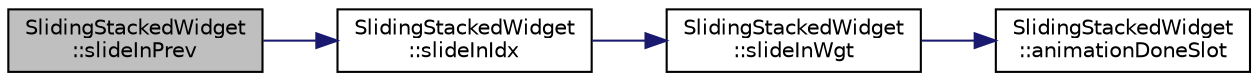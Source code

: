 digraph "SlidingStackedWidget::slideInPrev"
{
 // INTERACTIVE_SVG=YES
  bgcolor="transparent";
  edge [fontname="Helvetica",fontsize="10",labelfontname="Helvetica",labelfontsize="10"];
  node [fontname="Helvetica",fontsize="10",shape=record];
  rankdir="LR";
  Node1 [label="SlidingStackedWidget\l::slideInPrev",height=0.2,width=0.4,color="black", fillcolor="grey75", style="filled", fontcolor="black"];
  Node1 -> Node2 [color="midnightblue",fontsize="10",style="solid",fontname="Helvetica"];
  Node2 [label="SlidingStackedWidget\l::slideInIdx",height=0.2,width=0.4,color="black",URL="$class_sliding_stacked_widget.html#aabd161d7cf704e4037ade499e8b46636"];
  Node2 -> Node3 [color="midnightblue",fontsize="10",style="solid",fontname="Helvetica"];
  Node3 [label="SlidingStackedWidget\l::slideInWgt",height=0.2,width=0.4,color="black",URL="$class_sliding_stacked_widget.html#a3eabd598082e3f7a87d12ef21609c6bf"];
  Node3 -> Node4 [color="midnightblue",fontsize="10",style="solid",fontname="Helvetica"];
  Node4 [label="SlidingStackedWidget\l::animationDoneSlot",height=0.2,width=0.4,color="black",URL="$class_sliding_stacked_widget.html#a9f0032f65d7c2c7eb2cc57fe6b745499"];
}
